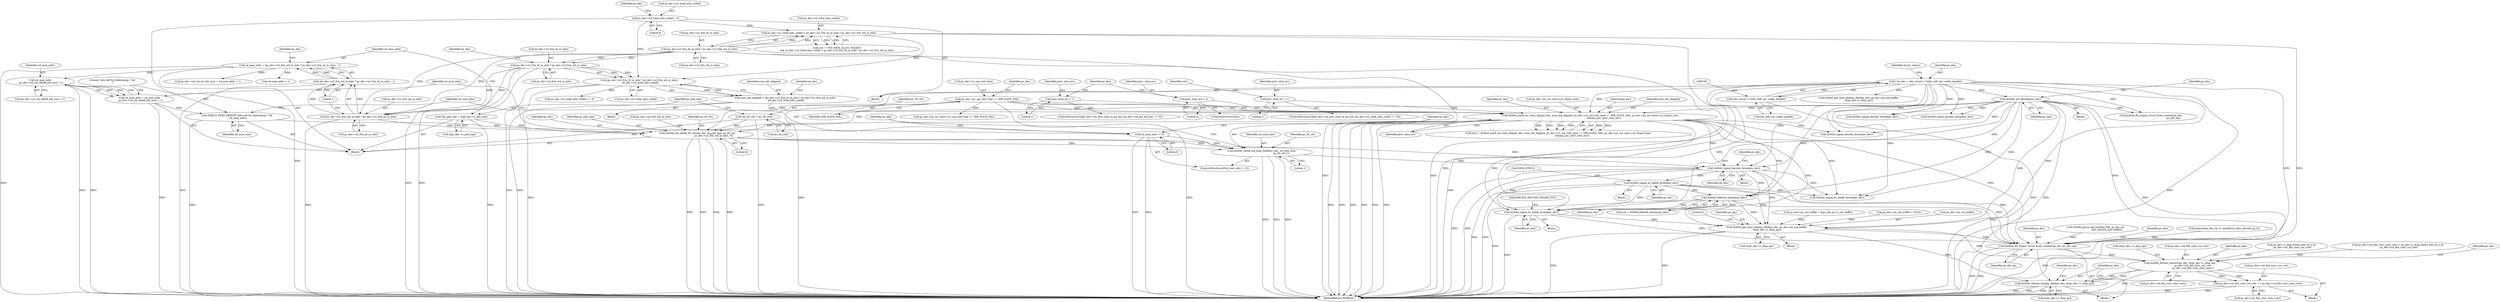 digraph "0_Android_7109ce3f8f90a28ca9f0ee6e14f6ac5e414c62cf@API" {
"1001998" [label="(Call,ih264d_signal_bs_deblk_thread(ps_dec))"];
"1000896" [label="(Call,ih264d_init_decoder(ps_dec))"];
"1000153" [label="(Call,* ps_dec = (dec_struct_t *)(dec_hdl->pv_codec_handle))"];
"1000155" [label="(Call,(dec_struct_t *)(dec_hdl->pv_codec_handle))"];
"1001876" [label="(Call,ih264d_deblock_display(ps_dec))"];
"1001712" [label="(Call,ih264d_signal_decode_thread(ps_dec))"];
"1001678" [label="(Call,ih264d_init_deblk_tfr_ctxt(ps_dec, ps_pad_mgr, ps_tfr_cxt,\n                                           ps_dec->u2_frm_wd_in_mbs, 0))"];
"1001541" [label="(Call,ih264d_mark_err_slice_skip(ps_dec, num_mb_skipped, ps_dec->u1_nal_unit_type == IDR_SLICE_NAL, ps_dec->ps_cur_slice->u2_frame_num,\n                                    &temp_poc, prev_slice_err))"];
"1001496" [label="(Call,num_mb_skipped = (ps_dec->u2_frm_ht_in_mbs * ps_dec->u2_frm_wd_in_mbs)\n - ps_dec->u2_total_mbs_coded)"];
"1001498" [label="(Call,(ps_dec->u2_frm_ht_in_mbs * ps_dec->u2_frm_wd_in_mbs)\n - ps_dec->u2_total_mbs_coded)"];
"1001499" [label="(Call,ps_dec->u2_frm_ht_in_mbs * ps_dec->u2_frm_wd_in_mbs)"];
"1001484" [label="(Call,ps_dec->u2_frm_ht_in_mbs * ps_dec->u2_frm_wd_in_mbs)"];
"1001480" [label="(Call,ps_dec->u2_total_mbs_coded < ps_dec->u2_frm_ht_in_mbs * ps_dec->u2_frm_wd_in_mbs)"];
"1000908" [label="(Call,ps_dec->u2_total_mbs_coded = 0)"];
"1001544" [label="(Call,ps_dec->u1_nal_unit_type == IDR_SLICE_NAL)"];
"1001519" [label="(Call,prev_slice_err = 1)"];
"1001536" [label="(Call,prev_slice_err = 1)"];
"1001523" [label="(Call,prev_slice_err = 2)"];
"1001654" [label="(Call,*ps_pad_mgr = &ps_dec->s_pad_mgr)"];
"1001649" [label="(Call,*ps_tfr_cxt = &s_tfr_ctxt)"];
"1001663" [label="(Call,ps_dec->u2_frm_wd_in_mbs * ps_dec->u2_frm_ht_in_mbs)"];
"1001702" [label="(Call,ih264d_check_mb_map_deblk(ps_dec, u4_num_mbs,\n                                                   ps_tfr_cxt,1))"];
"1001699" [label="(Call,u4_num_mbs != 0)"];
"1001695" [label="(Call,DEBUG_PERF_PRINTF(\"mbs left for deblocking= %d \n\",u4_num_mbs))"];
"1001686" [label="(Call,u4_num_mbs = u4_max_addr\n - ps_dec->u4_cur_deblk_mb_num + 1)"];
"1001688" [label="(Call,u4_max_addr\n - ps_dec->u4_cur_deblk_mb_num + 1)"];
"1001660" [label="(Call,u4_max_addr = (ps_dec->u2_frm_wd_in_mbs * ps_dec->u2_frm_ht_in_mbs) - 1)"];
"1001662" [label="(Call,(ps_dec->u2_frm_wd_in_mbs * ps_dec->u2_frm_ht_in_mbs) - 1)"];
"1001721" [label="(Call,ih264d_signal_bs_deblk_thread(ps_dec))"];
"1002012" [label="(Call,ih264d_get_next_display_field(ps_dec, ps_dec->ps_out_buffer,\n &(ps_dec->s_disp_op)))"];
"1002040" [label="(Call,ih264d_fill_output_struct_from_context(ps_dec, ps_dec_op))"];
"1002071" [label="(Call,ih264d_format_convert(ps_dec, &(ps_dec->s_disp_op),\n                                  ps_dec->u4_fmt_conv_cur_row,\n                                  ps_dec->u4_fmt_conv_num_rows))"];
"1002083" [label="(Call,ps_dec->u4_fmt_conv_cur_row += ps_dec->u4_fmt_conv_num_rows)"];
"1002090" [label="(Call,ih264d_release_display_field(ps_dec, &(ps_dec->s_disp_op)))"];
"1001253" [label="(Call,ih264d_fill_output_struct_from_context(ps_dec,\n                                                           ps_dec_op))"];
"1001536" [label="(Call,prev_slice_err = 1)"];
"1001656" [label="(Call,&ps_dec->s_pad_mgr)"];
"1002041" [label="(Identifier,ps_dec)"];
"1001556" [label="(Identifier,prev_slice_err)"];
"1002073" [label="(Call,&(ps_dec->s_disp_op))"];
"1001874" [label="(Call,ret = ih264d_deblock_display(ps_dec))"];
"1001717" [label="(Identifier,ps_dec)"];
"1001551" [label="(Identifier,ps_dec)"];
"1000895" [label="(Block,)"];
"1002012" [label="(Call,ih264d_get_next_display_field(ps_dec, ps_dec->ps_out_buffer,\n &(ps_dec->s_disp_op)))"];
"1001700" [label="(Identifier,u4_num_mbs)"];
"1001538" [label="(Literal,1)"];
"1001531" [label="(Call,ps_dec->u2_total_mbs_coded == 0)"];
"1001506" [label="(Call,ps_dec->u2_total_mbs_coded)"];
"1001500" [label="(Call,ps_dec->u2_frm_ht_in_mbs)"];
"1002077" [label="(Call,ps_dec->u4_fmt_conv_cur_row)"];
"1002091" [label="(Identifier,ps_dec)"];
"1002017" [label="(Call,&(ps_dec->s_disp_op))"];
"1001512" [label="(Identifier,ps_dec)"];
"1002100" [label="(Identifier,ps_dec)"];
"1001667" [label="(Call,ps_dec->u2_frm_ht_in_mbs)"];
"1001820" [label="(Call,ih264d_signal_bs_deblk_thread(ps_dec))"];
"1001476" [label="(Call,(ret != IVD_MEM_ALLOC_FAILED)\n && ps_dec->u2_total_mbs_coded < ps_dec->u2_frm_ht_in_mbs * ps_dec->u2_frm_wd_in_mbs)"];
"1002090" [label="(Call,ih264d_release_display_field(ps_dec, &(ps_dec->s_disp_op)))"];
"1002057" [label="(Block,)"];
"1001675" [label="(Call,u4_max_addr + 1)"];
"1001704" [label="(Identifier,u4_num_mbs)"];
"1002011" [label="(Block,)"];
"1001720" [label="(Block,)"];
"1001876" [label="(Call,ih264d_deblock_display(ps_dec))"];
"1002000" [label="(Block,)"];
"1001484" [label="(Call,ps_dec->u2_frm_ht_in_mbs * ps_dec->u2_frm_wd_in_mbs)"];
"1001291" [label="(Call,ih264d_parse_nal_unit(dec_hdl, ps_dec_op,\n                              pu1_bitstrm_buf, buflen))"];
"1001496" [label="(Call,num_mb_skipped = (ps_dec->u2_frm_ht_in_mbs * ps_dec->u2_frm_wd_in_mbs)\n - ps_dec->u2_total_mbs_coded)"];
"1001189" [label="(Call,ih264d_signal_decode_thread(ps_dec))"];
"1001644" [label="(Block,)"];
"1000324" [label="(Call,ps_dec->ps_out_buffer = &ps_dec_ip->s_out_buffer)"];
"1002072" [label="(Identifier,ps_dec)"];
"1001662" [label="(Call,(ps_dec->u2_frm_wd_in_mbs * ps_dec->u2_frm_ht_in_mbs) - 1)"];
"1000311" [label="(Call,ps_dec->ps_out_buffer = NULL)"];
"1001650" [label="(Identifier,ps_tfr_cxt)"];
"1001673" [label="(Identifier,ps_dec)"];
"1001695" [label="(Call,DEBUG_PERF_PRINTF(\"mbs left for deblocking= %d \n\",u4_num_mbs))"];
"1001699" [label="(Call,u4_num_mbs != 0)"];
"1002071" [label="(Call,ih264d_format_convert(ps_dec, &(ps_dec->s_disp_op),\n                                  ps_dec->u4_fmt_conv_cur_row,\n                                  ps_dec->u4_fmt_conv_num_rows))"];
"1001539" [label="(Call,ret1 = ih264d_mark_err_slice_skip(ps_dec, num_mb_skipped, ps_dec->u1_nal_unit_type == IDR_SLICE_NAL, ps_dec->ps_cur_slice->u2_frame_num,\n                                    &temp_poc, prev_slice_err))"];
"1001660" [label="(Call,u4_max_addr = (ps_dec->u2_frm_wd_in_mbs * ps_dec->u2_frm_ht_in_mbs) - 1)"];
"1001687" [label="(Identifier,u4_num_mbs)"];
"1002014" [label="(Call,ps_dec->ps_out_buffer)"];
"1001712" [label="(Call,ih264d_signal_decode_thread(ps_dec))"];
"1001671" [label="(Call,ps_dec->u4_cur_bs_mb_num = u4_max_addr + 1)"];
"1001997" [label="(Block,)"];
"1000151" [label="(Block,)"];
"1001520" [label="(Identifier,prev_slice_err)"];
"1001680" [label="(Identifier,ps_pad_mgr)"];
"1001498" [label="(Call,(ps_dec->u2_frm_ht_in_mbs * ps_dec->u2_frm_wd_in_mbs)\n - ps_dec->u2_total_mbs_coded)"];
"1001497" [label="(Identifier,num_mb_skipped)"];
"1001705" [label="(Identifier,ps_tfr_cxt)"];
"1001713" [label="(Identifier,ps_dec)"];
"1000897" [label="(Identifier,ps_dec)"];
"1000713" [label="(Call,ih264d_get_next_display_field(ps_dec, ps_dec->ps_out_buffer,\n &(ps_dec->s_disp_op)))"];
"1000155" [label="(Call,(dec_struct_t *)(dec_hdl->pv_codec_handle))"];
"1001649" [label="(Call,*ps_tfr_cxt = &s_tfr_ctxt)"];
"1001661" [label="(Identifier,u4_max_addr)"];
"1001706" [label="(Literal,1)"];
"1001480" [label="(Call,ps_dec->u2_total_mbs_coded < ps_dec->u2_frm_ht_in_mbs * ps_dec->u2_frm_wd_in_mbs)"];
"1001701" [label="(Literal,0)"];
"1001682" [label="(Call,ps_dec->u2_frm_wd_in_mbs)"];
"1001526" [label="(ControlStructure,if(ps_dec->u4_first_slice_in_pic && (ps_dec->u2_total_mbs_coded == 0)))"];
"1001545" [label="(Call,ps_dec->u1_nal_unit_type)"];
"1001999" [label="(Identifier,ps_dec)"];
"1001519" [label="(Call,prev_slice_err = 1)"];
"1000908" [label="(Call,ps_dec->u2_total_mbs_coded = 0)"];
"1001481" [label="(Call,ps_dec->u2_total_mbs_coded)"];
"1001403" [label="(Call,ih264d_signal_decode_thread(ps_dec))"];
"1001697" [label="(Identifier,u4_num_mbs)"];
"1001904" [label="(Call,ps_dec->ps_cur_slice->u1_nal_unit_type == IDR_SLICE_NAL)"];
"1001589" [label="(Call,ih264d_signal_decode_thread(ps_dec))"];
"1001678" [label="(Call,ih264d_init_deblk_tfr_ctxt(ps_dec, ps_pad_mgr, ps_tfr_cxt,\n                                           ps_dec->u2_frm_wd_in_mbs, 0))"];
"1002046" [label="(Identifier,ps_dec)"];
"1001688" [label="(Call,u4_max_addr\n - ps_dec->u4_cur_deblk_mb_num + 1)"];
"1001696" [label="(Literal,\"mbs left for deblocking= %d \n\")"];
"1002087" [label="(Call,ps_dec->u4_fmt_conv_num_rows)"];
"1000912" [label="(Literal,0)"];
"1001877" [label="(Identifier,ps_dec)"];
"1001540" [label="(Identifier,ret1)"];
"1001616" [label="(Block,)"];
"1001499" [label="(Call,ps_dec->u2_frm_ht_in_mbs * ps_dec->u2_frm_wd_in_mbs)"];
"1002040" [label="(Call,ih264d_fill_output_struct_from_context(ps_dec, ps_dec_op))"];
"1001690" [label="(Call,ps_dec->u4_cur_deblk_mb_num + 1)"];
"1002042" [label="(Identifier,ps_dec_op)"];
"1002080" [label="(Call,ps_dec->u4_fmt_conv_num_rows)"];
"1002092" [label="(Call,&(ps_dec->s_disp_op))"];
"1001521" [label="(Literal,1)"];
"1002160" [label="(MethodReturn,WORD32)"];
"1001703" [label="(Identifier,ps_dec)"];
"1001685" [label="(Literal,0)"];
"1000896" [label="(Call,ih264d_init_decoder(ps_dec))"];
"1001488" [label="(Call,ps_dec->u2_frm_wd_in_mbs)"];
"1001542" [label="(Identifier,ps_dec)"];
"1001998" [label="(Call,ih264d_signal_bs_deblk_thread(ps_dec))"];
"1001681" [label="(Identifier,ps_tfr_cxt)"];
"1001721" [label="(Call,ih264d_signal_bs_deblk_thread(ps_dec))"];
"1001663" [label="(Call,ps_dec->u2_frm_wd_in_mbs * ps_dec->u2_frm_ht_in_mbs)"];
"1001664" [label="(Call,ps_dec->u2_frm_wd_in_mbs)"];
"1001524" [label="(Identifier,prev_slice_err)"];
"1001709" [label="(Identifier,ps_dec)"];
"1001507" [label="(Identifier,ps_dec)"];
"1000154" [label="(Identifier,ps_dec)"];
"1001548" [label="(Identifier,IDR_SLICE_NAL)"];
"1001537" [label="(Identifier,prev_slice_err)"];
"1001491" [label="(Block,)"];
"1001529" [label="(Identifier,ps_dec)"];
"1001655" [label="(Identifier,ps_pad_mgr)"];
"1001549" [label="(Call,ps_dec->ps_cur_slice->u2_frame_num)"];
"1000153" [label="(Call,* ps_dec = (dec_struct_t *)(dec_hdl->pv_codec_handle))"];
"1002062" [label="(Call,ps_dec->s_disp_frame_info.u4_y_ht\n - ps_dec->u4_fmt_conv_cur_row)"];
"1001523" [label="(Call,prev_slice_err = 2)"];
"1001544" [label="(Call,ps_dec->u1_nal_unit_type == IDR_SLICE_NAL)"];
"1001723" [label="(Call,DATA_SYNC())"];
"1002084" [label="(Call,ps_dec->u4_fmt_conv_cur_row)"];
"1002023" [label="(Literal,0)"];
"1001702" [label="(Call,ih264d_check_mb_map_deblk(ps_dec, u4_num_mbs,\n                                                   ps_tfr_cxt,1))"];
"1001525" [label="(Literal,2)"];
"1001722" [label="(Identifier,ps_dec)"];
"1001554" [label="(Call,&temp_poc)"];
"1001485" [label="(Call,ps_dec->u2_frm_ht_in_mbs)"];
"1001698" [label="(ControlStructure,if(u4_num_mbs != 0))"];
"1001543" [label="(Identifier,num_mb_skipped)"];
"1002058" [label="(Call,ps_dec->u4_fmt_conv_num_rows = ps_dec->s_disp_frame_info.u4_y_ht\n - ps_dec->u4_fmt_conv_cur_row)"];
"1001541" [label="(Call,ih264d_mark_err_slice_skip(ps_dec, num_mb_skipped, ps_dec->u1_nal_unit_type == IDR_SLICE_NAL, ps_dec->ps_cur_slice->u2_frame_num,\n                                    &temp_poc, prev_slice_err))"];
"1002085" [label="(Identifier,ps_dec)"];
"1001522" [label="(ControlStructure,else)"];
"1000915" [label="(Identifier,ps_dec)"];
"1002004" [label="(Identifier,IVD_DECODE_FRAME_OUT)"];
"1001686" [label="(Call,u4_num_mbs = u4_max_addr\n - ps_dec->u4_cur_deblk_mb_num + 1)"];
"1001670" [label="(Literal,1)"];
"1001654" [label="(Call,*ps_pad_mgr = &ps_dec->s_pad_mgr)"];
"1001503" [label="(Call,ps_dec->u2_frm_wd_in_mbs)"];
"1002013" [label="(Identifier,ps_dec)"];
"1000227" [label="(Call,memset(ps_dec_op, 0, sizeof(ivd_video_decode_op_t)))"];
"1000162" [label="(Identifier,i4_err_status)"];
"1001509" [label="(ControlStructure,if(ps_dec->u4_first_slice_in_pic && (ps_dec->u4_pic_buf_got == 0)))"];
"1000900" [label="(Identifier,ps_dec)"];
"1001689" [label="(Identifier,u4_max_addr)"];
"1002083" [label="(Call,ps_dec->u4_fmt_conv_cur_row += ps_dec->u4_fmt_conv_num_rows)"];
"1001651" [label="(Call,&s_tfr_ctxt)"];
"1000157" [label="(Call,dec_hdl->pv_codec_handle)"];
"1000909" [label="(Call,ps_dec->u2_total_mbs_coded)"];
"1001679" [label="(Identifier,ps_dec)"];
"1001998" -> "1001997"  [label="AST: "];
"1001998" -> "1001999"  [label="CFG: "];
"1001999" -> "1001998"  [label="AST: "];
"1002004" -> "1001998"  [label="CFG: "];
"1001998" -> "1002160"  [label="DDG: "];
"1000896" -> "1001998"  [label="DDG: "];
"1001876" -> "1001998"  [label="DDG: "];
"1001712" -> "1001998"  [label="DDG: "];
"1001541" -> "1001998"  [label="DDG: "];
"1001721" -> "1001998"  [label="DDG: "];
"1000153" -> "1001998"  [label="DDG: "];
"1001998" -> "1002012"  [label="DDG: "];
"1001998" -> "1002040"  [label="DDG: "];
"1000896" -> "1000895"  [label="AST: "];
"1000896" -> "1000897"  [label="CFG: "];
"1000897" -> "1000896"  [label="AST: "];
"1000900" -> "1000896"  [label="CFG: "];
"1000896" -> "1002160"  [label="DDG: "];
"1000896" -> "1002160"  [label="DDG: "];
"1000153" -> "1000896"  [label="DDG: "];
"1000896" -> "1001189"  [label="DDG: "];
"1000896" -> "1001253"  [label="DDG: "];
"1000896" -> "1001403"  [label="DDG: "];
"1000896" -> "1001541"  [label="DDG: "];
"1000896" -> "1001589"  [label="DDG: "];
"1000896" -> "1001678"  [label="DDG: "];
"1000896" -> "1001712"  [label="DDG: "];
"1000896" -> "1001820"  [label="DDG: "];
"1000896" -> "1001876"  [label="DDG: "];
"1000896" -> "1002012"  [label="DDG: "];
"1000896" -> "1002040"  [label="DDG: "];
"1000153" -> "1000151"  [label="AST: "];
"1000153" -> "1000155"  [label="CFG: "];
"1000154" -> "1000153"  [label="AST: "];
"1000155" -> "1000153"  [label="AST: "];
"1000162" -> "1000153"  [label="CFG: "];
"1000153" -> "1002160"  [label="DDG: "];
"1000153" -> "1002160"  [label="DDG: "];
"1000155" -> "1000153"  [label="DDG: "];
"1000153" -> "1000713"  [label="DDG: "];
"1000153" -> "1001189"  [label="DDG: "];
"1000153" -> "1001253"  [label="DDG: "];
"1000153" -> "1001403"  [label="DDG: "];
"1000153" -> "1001541"  [label="DDG: "];
"1000153" -> "1001589"  [label="DDG: "];
"1000153" -> "1001678"  [label="DDG: "];
"1000153" -> "1001712"  [label="DDG: "];
"1000153" -> "1001820"  [label="DDG: "];
"1000153" -> "1001876"  [label="DDG: "];
"1000153" -> "1002012"  [label="DDG: "];
"1000153" -> "1002040"  [label="DDG: "];
"1000155" -> "1000157"  [label="CFG: "];
"1000156" -> "1000155"  [label="AST: "];
"1000157" -> "1000155"  [label="AST: "];
"1000155" -> "1002160"  [label="DDG: "];
"1001876" -> "1001874"  [label="AST: "];
"1001876" -> "1001877"  [label="CFG: "];
"1001877" -> "1001876"  [label="AST: "];
"1001874" -> "1001876"  [label="CFG: "];
"1001876" -> "1002160"  [label="DDG: "];
"1001876" -> "1001874"  [label="DDG: "];
"1001712" -> "1001876"  [label="DDG: "];
"1001541" -> "1001876"  [label="DDG: "];
"1001721" -> "1001876"  [label="DDG: "];
"1001876" -> "1002012"  [label="DDG: "];
"1001876" -> "1002040"  [label="DDG: "];
"1001712" -> "1001616"  [label="AST: "];
"1001712" -> "1001713"  [label="CFG: "];
"1001713" -> "1001712"  [label="AST: "];
"1001717" -> "1001712"  [label="CFG: "];
"1001712" -> "1002160"  [label="DDG: "];
"1001712" -> "1002160"  [label="DDG: "];
"1001678" -> "1001712"  [label="DDG: "];
"1001541" -> "1001712"  [label="DDG: "];
"1001702" -> "1001712"  [label="DDG: "];
"1001712" -> "1001721"  [label="DDG: "];
"1001712" -> "1001820"  [label="DDG: "];
"1001712" -> "1002012"  [label="DDG: "];
"1001712" -> "1002040"  [label="DDG: "];
"1001678" -> "1001644"  [label="AST: "];
"1001678" -> "1001685"  [label="CFG: "];
"1001679" -> "1001678"  [label="AST: "];
"1001680" -> "1001678"  [label="AST: "];
"1001681" -> "1001678"  [label="AST: "];
"1001682" -> "1001678"  [label="AST: "];
"1001685" -> "1001678"  [label="AST: "];
"1001687" -> "1001678"  [label="CFG: "];
"1001678" -> "1002160"  [label="DDG: "];
"1001678" -> "1002160"  [label="DDG: "];
"1001678" -> "1002160"  [label="DDG: "];
"1001678" -> "1002160"  [label="DDG: "];
"1001541" -> "1001678"  [label="DDG: "];
"1001654" -> "1001678"  [label="DDG: "];
"1001649" -> "1001678"  [label="DDG: "];
"1001663" -> "1001678"  [label="DDG: "];
"1001678" -> "1001702"  [label="DDG: "];
"1001678" -> "1001702"  [label="DDG: "];
"1001541" -> "1001539"  [label="AST: "];
"1001541" -> "1001556"  [label="CFG: "];
"1001542" -> "1001541"  [label="AST: "];
"1001543" -> "1001541"  [label="AST: "];
"1001544" -> "1001541"  [label="AST: "];
"1001549" -> "1001541"  [label="AST: "];
"1001554" -> "1001541"  [label="AST: "];
"1001556" -> "1001541"  [label="AST: "];
"1001539" -> "1001541"  [label="CFG: "];
"1001541" -> "1002160"  [label="DDG: "];
"1001541" -> "1002160"  [label="DDG: "];
"1001541" -> "1002160"  [label="DDG: "];
"1001541" -> "1002160"  [label="DDG: "];
"1001541" -> "1002160"  [label="DDG: "];
"1001541" -> "1002160"  [label="DDG: "];
"1001541" -> "1001539"  [label="DDG: "];
"1001541" -> "1001539"  [label="DDG: "];
"1001541" -> "1001539"  [label="DDG: "];
"1001541" -> "1001539"  [label="DDG: "];
"1001541" -> "1001539"  [label="DDG: "];
"1001541" -> "1001539"  [label="DDG: "];
"1001496" -> "1001541"  [label="DDG: "];
"1001544" -> "1001541"  [label="DDG: "];
"1001544" -> "1001541"  [label="DDG: "];
"1001519" -> "1001541"  [label="DDG: "];
"1001536" -> "1001541"  [label="DDG: "];
"1001523" -> "1001541"  [label="DDG: "];
"1001541" -> "1001589"  [label="DDG: "];
"1001541" -> "1001820"  [label="DDG: "];
"1001541" -> "1002012"  [label="DDG: "];
"1001541" -> "1002040"  [label="DDG: "];
"1001496" -> "1001491"  [label="AST: "];
"1001496" -> "1001498"  [label="CFG: "];
"1001497" -> "1001496"  [label="AST: "];
"1001498" -> "1001496"  [label="AST: "];
"1001512" -> "1001496"  [label="CFG: "];
"1001496" -> "1002160"  [label="DDG: "];
"1001498" -> "1001496"  [label="DDG: "];
"1001498" -> "1001496"  [label="DDG: "];
"1001498" -> "1001506"  [label="CFG: "];
"1001499" -> "1001498"  [label="AST: "];
"1001506" -> "1001498"  [label="AST: "];
"1001498" -> "1002160"  [label="DDG: "];
"1001498" -> "1002160"  [label="DDG: "];
"1001499" -> "1001498"  [label="DDG: "];
"1001499" -> "1001498"  [label="DDG: "];
"1001480" -> "1001498"  [label="DDG: "];
"1000908" -> "1001498"  [label="DDG: "];
"1001498" -> "1001531"  [label="DDG: "];
"1001499" -> "1001503"  [label="CFG: "];
"1001500" -> "1001499"  [label="AST: "];
"1001503" -> "1001499"  [label="AST: "];
"1001507" -> "1001499"  [label="CFG: "];
"1001499" -> "1002160"  [label="DDG: "];
"1001499" -> "1002160"  [label="DDG: "];
"1001484" -> "1001499"  [label="DDG: "];
"1001484" -> "1001499"  [label="DDG: "];
"1001499" -> "1001663"  [label="DDG: "];
"1001499" -> "1001663"  [label="DDG: "];
"1001484" -> "1001480"  [label="AST: "];
"1001484" -> "1001488"  [label="CFG: "];
"1001485" -> "1001484"  [label="AST: "];
"1001488" -> "1001484"  [label="AST: "];
"1001480" -> "1001484"  [label="CFG: "];
"1001484" -> "1002160"  [label="DDG: "];
"1001484" -> "1002160"  [label="DDG: "];
"1001484" -> "1001480"  [label="DDG: "];
"1001484" -> "1001480"  [label="DDG: "];
"1001484" -> "1001663"  [label="DDG: "];
"1001484" -> "1001663"  [label="DDG: "];
"1001480" -> "1001476"  [label="AST: "];
"1001481" -> "1001480"  [label="AST: "];
"1001476" -> "1001480"  [label="CFG: "];
"1001480" -> "1002160"  [label="DDG: "];
"1001480" -> "1002160"  [label="DDG: "];
"1001480" -> "1001476"  [label="DDG: "];
"1001480" -> "1001476"  [label="DDG: "];
"1000908" -> "1001480"  [label="DDG: "];
"1000908" -> "1000151"  [label="AST: "];
"1000908" -> "1000912"  [label="CFG: "];
"1000909" -> "1000908"  [label="AST: "];
"1000912" -> "1000908"  [label="AST: "];
"1000915" -> "1000908"  [label="CFG: "];
"1000908" -> "1002160"  [label="DDG: "];
"1001544" -> "1001548"  [label="CFG: "];
"1001545" -> "1001544"  [label="AST: "];
"1001548" -> "1001544"  [label="AST: "];
"1001551" -> "1001544"  [label="CFG: "];
"1001544" -> "1002160"  [label="DDG: "];
"1001544" -> "1002160"  [label="DDG: "];
"1001544" -> "1001904"  [label="DDG: "];
"1001519" -> "1001509"  [label="AST: "];
"1001519" -> "1001521"  [label="CFG: "];
"1001520" -> "1001519"  [label="AST: "];
"1001521" -> "1001519"  [label="AST: "];
"1001529" -> "1001519"  [label="CFG: "];
"1001536" -> "1001526"  [label="AST: "];
"1001536" -> "1001538"  [label="CFG: "];
"1001537" -> "1001536"  [label="AST: "];
"1001538" -> "1001536"  [label="AST: "];
"1001540" -> "1001536"  [label="CFG: "];
"1001523" -> "1001522"  [label="AST: "];
"1001523" -> "1001525"  [label="CFG: "];
"1001524" -> "1001523"  [label="AST: "];
"1001525" -> "1001523"  [label="AST: "];
"1001529" -> "1001523"  [label="CFG: "];
"1001654" -> "1001644"  [label="AST: "];
"1001654" -> "1001656"  [label="CFG: "];
"1001655" -> "1001654"  [label="AST: "];
"1001656" -> "1001654"  [label="AST: "];
"1001661" -> "1001654"  [label="CFG: "];
"1001654" -> "1002160"  [label="DDG: "];
"1001649" -> "1001644"  [label="AST: "];
"1001649" -> "1001651"  [label="CFG: "];
"1001650" -> "1001649"  [label="AST: "];
"1001651" -> "1001649"  [label="AST: "];
"1001655" -> "1001649"  [label="CFG: "];
"1001649" -> "1002160"  [label="DDG: "];
"1001663" -> "1001662"  [label="AST: "];
"1001663" -> "1001667"  [label="CFG: "];
"1001664" -> "1001663"  [label="AST: "];
"1001667" -> "1001663"  [label="AST: "];
"1001670" -> "1001663"  [label="CFG: "];
"1001663" -> "1002160"  [label="DDG: "];
"1001663" -> "1001662"  [label="DDG: "];
"1001663" -> "1001662"  [label="DDG: "];
"1001702" -> "1001698"  [label="AST: "];
"1001702" -> "1001706"  [label="CFG: "];
"1001703" -> "1001702"  [label="AST: "];
"1001704" -> "1001702"  [label="AST: "];
"1001705" -> "1001702"  [label="AST: "];
"1001706" -> "1001702"  [label="AST: "];
"1001709" -> "1001702"  [label="CFG: "];
"1001702" -> "1002160"  [label="DDG: "];
"1001702" -> "1002160"  [label="DDG: "];
"1001702" -> "1002160"  [label="DDG: "];
"1001699" -> "1001702"  [label="DDG: "];
"1001699" -> "1001698"  [label="AST: "];
"1001699" -> "1001701"  [label="CFG: "];
"1001700" -> "1001699"  [label="AST: "];
"1001701" -> "1001699"  [label="AST: "];
"1001703" -> "1001699"  [label="CFG: "];
"1001709" -> "1001699"  [label="CFG: "];
"1001699" -> "1002160"  [label="DDG: "];
"1001699" -> "1002160"  [label="DDG: "];
"1001695" -> "1001699"  [label="DDG: "];
"1001695" -> "1001644"  [label="AST: "];
"1001695" -> "1001697"  [label="CFG: "];
"1001696" -> "1001695"  [label="AST: "];
"1001697" -> "1001695"  [label="AST: "];
"1001700" -> "1001695"  [label="CFG: "];
"1001695" -> "1002160"  [label="DDG: "];
"1001686" -> "1001695"  [label="DDG: "];
"1001686" -> "1001644"  [label="AST: "];
"1001686" -> "1001688"  [label="CFG: "];
"1001687" -> "1001686"  [label="AST: "];
"1001688" -> "1001686"  [label="AST: "];
"1001696" -> "1001686"  [label="CFG: "];
"1001686" -> "1002160"  [label="DDG: "];
"1001688" -> "1001686"  [label="DDG: "];
"1001688" -> "1001686"  [label="DDG: "];
"1001688" -> "1001690"  [label="CFG: "];
"1001689" -> "1001688"  [label="AST: "];
"1001690" -> "1001688"  [label="AST: "];
"1001688" -> "1002160"  [label="DDG: "];
"1001688" -> "1002160"  [label="DDG: "];
"1001660" -> "1001688"  [label="DDG: "];
"1001660" -> "1001644"  [label="AST: "];
"1001660" -> "1001662"  [label="CFG: "];
"1001661" -> "1001660"  [label="AST: "];
"1001662" -> "1001660"  [label="AST: "];
"1001673" -> "1001660"  [label="CFG: "];
"1001660" -> "1002160"  [label="DDG: "];
"1001662" -> "1001660"  [label="DDG: "];
"1001662" -> "1001660"  [label="DDG: "];
"1001660" -> "1001671"  [label="DDG: "];
"1001660" -> "1001675"  [label="DDG: "];
"1001662" -> "1001670"  [label="CFG: "];
"1001670" -> "1001662"  [label="AST: "];
"1001662" -> "1002160"  [label="DDG: "];
"1001721" -> "1001720"  [label="AST: "];
"1001721" -> "1001722"  [label="CFG: "];
"1001722" -> "1001721"  [label="AST: "];
"1001723" -> "1001721"  [label="CFG: "];
"1001721" -> "1002160"  [label="DDG: "];
"1001721" -> "1002160"  [label="DDG: "];
"1001721" -> "1001820"  [label="DDG: "];
"1001721" -> "1002012"  [label="DDG: "];
"1001721" -> "1002040"  [label="DDG: "];
"1002012" -> "1002011"  [label="AST: "];
"1002012" -> "1002017"  [label="CFG: "];
"1002013" -> "1002012"  [label="AST: "];
"1002014" -> "1002012"  [label="AST: "];
"1002017" -> "1002012"  [label="AST: "];
"1002023" -> "1002012"  [label="CFG: "];
"1002012" -> "1002160"  [label="DDG: "];
"1002012" -> "1002160"  [label="DDG: "];
"1000311" -> "1002012"  [label="DDG: "];
"1000324" -> "1002012"  [label="DDG: "];
"1002012" -> "1002040"  [label="DDG: "];
"1002012" -> "1002071"  [label="DDG: "];
"1002012" -> "1002090"  [label="DDG: "];
"1002040" -> "1002000"  [label="AST: "];
"1002040" -> "1002042"  [label="CFG: "];
"1002041" -> "1002040"  [label="AST: "];
"1002042" -> "1002040"  [label="AST: "];
"1002046" -> "1002040"  [label="CFG: "];
"1002040" -> "1002160"  [label="DDG: "];
"1002040" -> "1002160"  [label="DDG: "];
"1001291" -> "1002040"  [label="DDG: "];
"1000227" -> "1002040"  [label="DDG: "];
"1002040" -> "1002071"  [label="DDG: "];
"1002040" -> "1002090"  [label="DDG: "];
"1002071" -> "1002057"  [label="AST: "];
"1002071" -> "1002080"  [label="CFG: "];
"1002072" -> "1002071"  [label="AST: "];
"1002073" -> "1002071"  [label="AST: "];
"1002077" -> "1002071"  [label="AST: "];
"1002080" -> "1002071"  [label="AST: "];
"1002085" -> "1002071"  [label="CFG: "];
"1002071" -> "1002160"  [label="DDG: "];
"1002062" -> "1002071"  [label="DDG: "];
"1002058" -> "1002071"  [label="DDG: "];
"1002071" -> "1002083"  [label="DDG: "];
"1002071" -> "1002083"  [label="DDG: "];
"1002071" -> "1002090"  [label="DDG: "];
"1002071" -> "1002090"  [label="DDG: "];
"1002083" -> "1002057"  [label="AST: "];
"1002083" -> "1002087"  [label="CFG: "];
"1002084" -> "1002083"  [label="AST: "];
"1002087" -> "1002083"  [label="AST: "];
"1002091" -> "1002083"  [label="CFG: "];
"1002083" -> "1002160"  [label="DDG: "];
"1002083" -> "1002160"  [label="DDG: "];
"1002090" -> "1002000"  [label="AST: "];
"1002090" -> "1002092"  [label="CFG: "];
"1002091" -> "1002090"  [label="AST: "];
"1002092" -> "1002090"  [label="AST: "];
"1002100" -> "1002090"  [label="CFG: "];
"1002090" -> "1002160"  [label="DDG: "];
"1002090" -> "1002160"  [label="DDG: "];
"1002090" -> "1002160"  [label="DDG: "];
}
